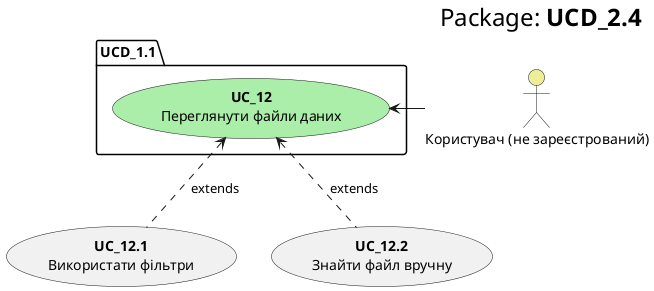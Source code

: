 @startuml
    right header
        <font size=24 color=black>Package:<b> UCD_2.4
    end header

    package UCD_1.1 {
        usecase "<b>UC_12</b>\nПереглянути файли даних" as UC_12 #aaeeaa
    }
    
    actor "Користувач (не зареєстрований)" as User #eeee99
    User -l-> UC_12
    
    usecase "<b>UC_12.1</b>\nВикористати фільтри" as UC_12.1
    usecase "<b>UC_12.2</b>\nЗнайти файл вручну" as UC_12.2

    
    UC_12.1 .u.> UC_12: extends
    UC_12.2 .u.> UC_12: extends
@enduml

